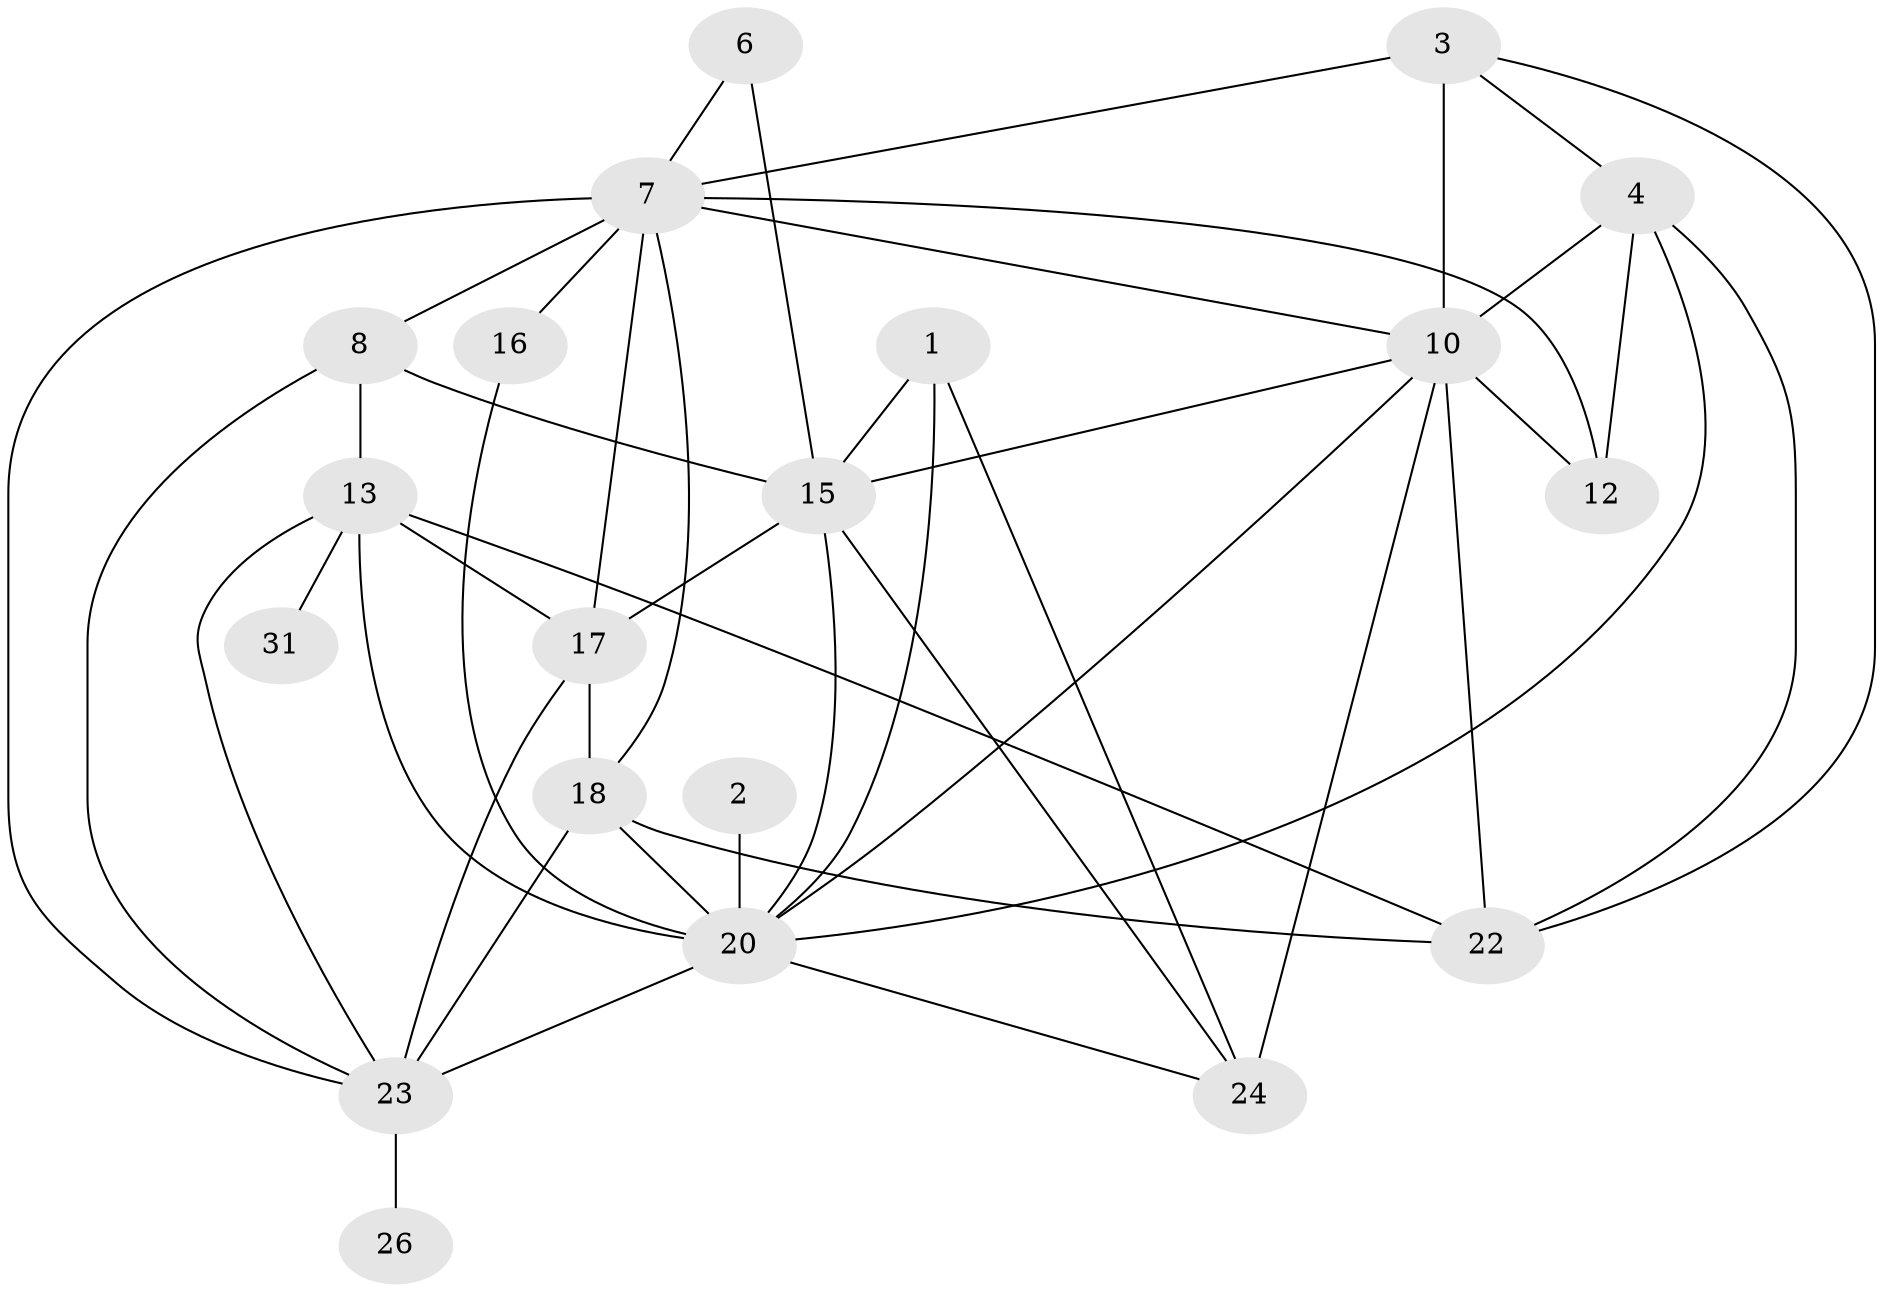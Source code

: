 // original degree distribution, {2: 0.2871287128712871, 1: 0.16831683168316833, 3: 0.2079207920792079, 0: 0.09900990099009901, 4: 0.10891089108910891, 6: 0.0297029702970297, 5: 0.0891089108910891, 7: 0.009900990099009901}
// Generated by graph-tools (version 1.1) at 2025/48/03/04/25 22:48:16]
// undirected, 20 vertices, 46 edges
graph export_dot {
  node [color=gray90,style=filled];
  1;
  2;
  3;
  4;
  6;
  7;
  8;
  10;
  12;
  13;
  15;
  16;
  17;
  18;
  20;
  22;
  23;
  24;
  26;
  31;
  1 -- 15 [weight=1.0];
  1 -- 20 [weight=2.0];
  1 -- 24 [weight=2.0];
  2 -- 20 [weight=3.0];
  3 -- 4 [weight=1.0];
  3 -- 7 [weight=1.0];
  3 -- 10 [weight=2.0];
  3 -- 22 [weight=1.0];
  4 -- 10 [weight=1.0];
  4 -- 12 [weight=1.0];
  4 -- 20 [weight=1.0];
  4 -- 22 [weight=1.0];
  6 -- 7 [weight=1.0];
  6 -- 15 [weight=1.0];
  7 -- 8 [weight=1.0];
  7 -- 10 [weight=1.0];
  7 -- 12 [weight=1.0];
  7 -- 16 [weight=2.0];
  7 -- 17 [weight=1.0];
  7 -- 18 [weight=1.0];
  7 -- 23 [weight=1.0];
  8 -- 13 [weight=1.0];
  8 -- 15 [weight=1.0];
  8 -- 23 [weight=2.0];
  10 -- 12 [weight=3.0];
  10 -- 15 [weight=1.0];
  10 -- 20 [weight=1.0];
  10 -- 22 [weight=3.0];
  10 -- 24 [weight=1.0];
  13 -- 17 [weight=1.0];
  13 -- 20 [weight=1.0];
  13 -- 22 [weight=1.0];
  13 -- 23 [weight=1.0];
  13 -- 31 [weight=1.0];
  15 -- 17 [weight=1.0];
  15 -- 20 [weight=1.0];
  15 -- 24 [weight=1.0];
  16 -- 20 [weight=1.0];
  17 -- 18 [weight=1.0];
  17 -- 23 [weight=2.0];
  18 -- 20 [weight=2.0];
  18 -- 22 [weight=1.0];
  18 -- 23 [weight=1.0];
  20 -- 23 [weight=2.0];
  20 -- 24 [weight=1.0];
  23 -- 26 [weight=1.0];
}

